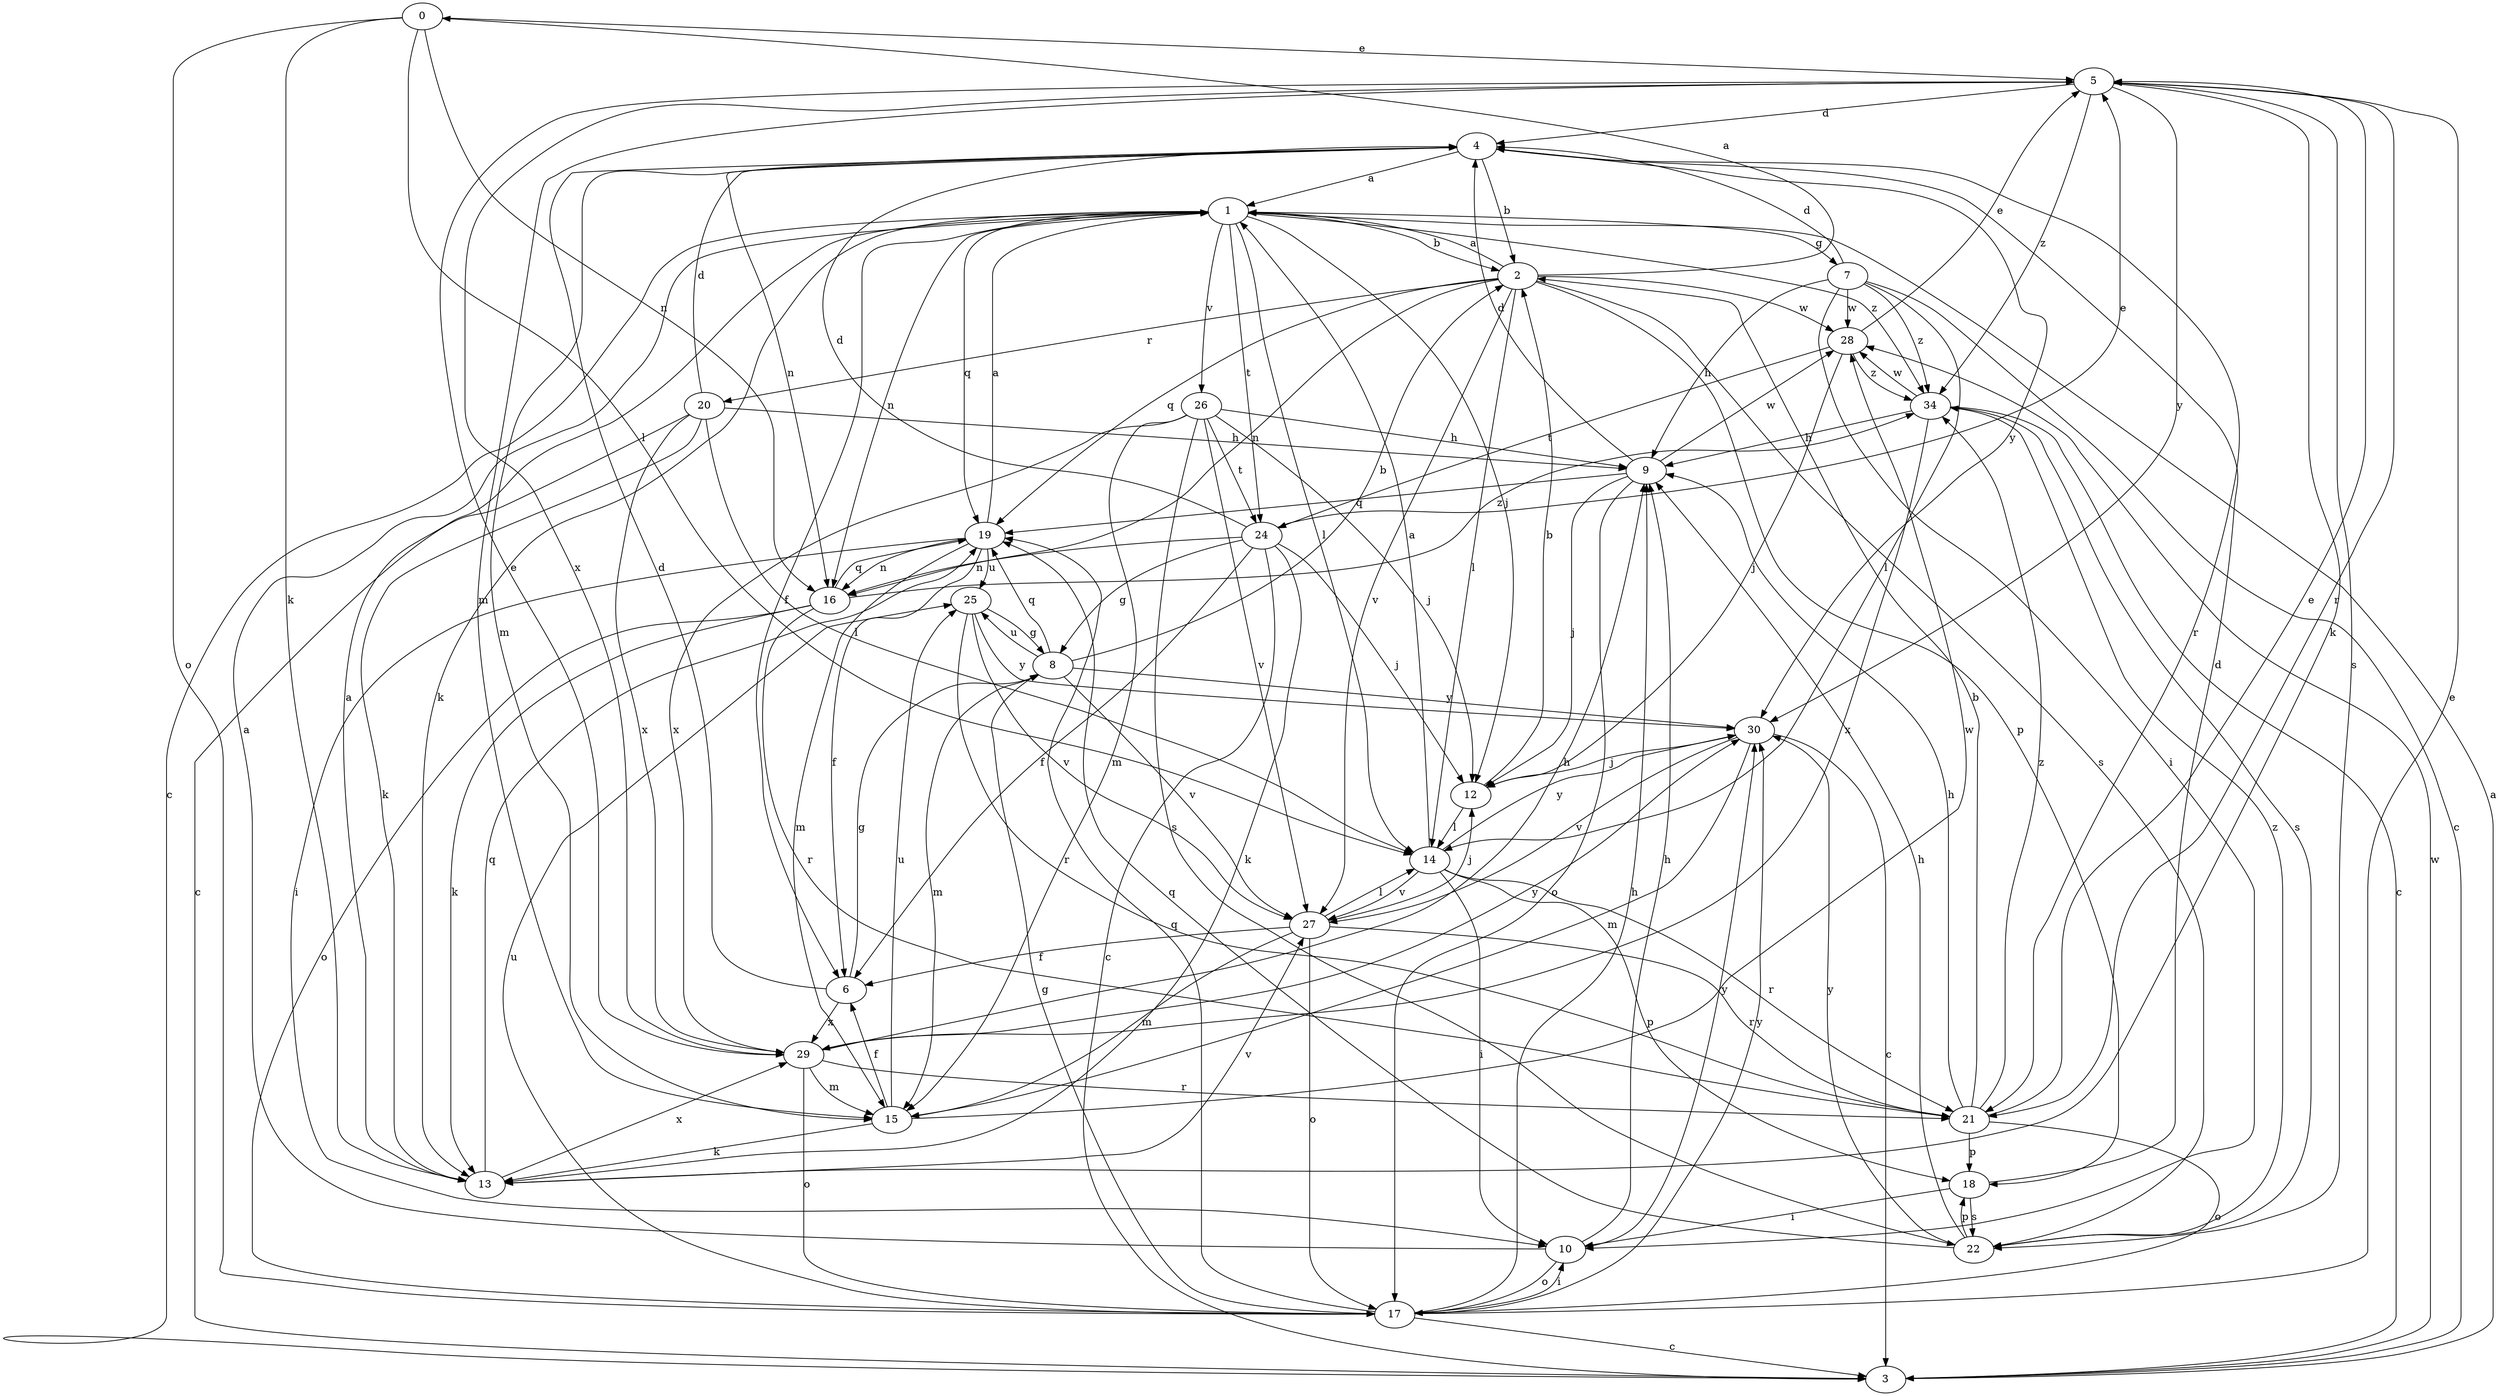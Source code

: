 strict digraph  {
0;
1;
2;
3;
4;
5;
6;
7;
8;
9;
10;
12;
13;
14;
15;
16;
17;
18;
19;
20;
21;
22;
24;
25;
26;
27;
28;
29;
30;
34;
0 -> 5  [label=e];
0 -> 13  [label=k];
0 -> 14  [label=l];
0 -> 16  [label=n];
0 -> 17  [label=o];
1 -> 2  [label=b];
1 -> 3  [label=c];
1 -> 6  [label=f];
1 -> 7  [label=g];
1 -> 12  [label=j];
1 -> 13  [label=k];
1 -> 14  [label=l];
1 -> 16  [label=n];
1 -> 19  [label=q];
1 -> 24  [label=t];
1 -> 26  [label=v];
1 -> 34  [label=z];
2 -> 0  [label=a];
2 -> 1  [label=a];
2 -> 14  [label=l];
2 -> 16  [label=n];
2 -> 18  [label=p];
2 -> 19  [label=q];
2 -> 20  [label=r];
2 -> 22  [label=s];
2 -> 27  [label=v];
2 -> 28  [label=w];
3 -> 1  [label=a];
3 -> 28  [label=w];
4 -> 1  [label=a];
4 -> 2  [label=b];
4 -> 15  [label=m];
4 -> 16  [label=n];
4 -> 21  [label=r];
4 -> 30  [label=y];
5 -> 4  [label=d];
5 -> 13  [label=k];
5 -> 15  [label=m];
5 -> 21  [label=r];
5 -> 22  [label=s];
5 -> 29  [label=x];
5 -> 30  [label=y];
5 -> 34  [label=z];
6 -> 4  [label=d];
6 -> 8  [label=g];
6 -> 29  [label=x];
7 -> 3  [label=c];
7 -> 4  [label=d];
7 -> 9  [label=h];
7 -> 10  [label=i];
7 -> 14  [label=l];
7 -> 28  [label=w];
7 -> 34  [label=z];
8 -> 2  [label=b];
8 -> 15  [label=m];
8 -> 19  [label=q];
8 -> 25  [label=u];
8 -> 27  [label=v];
8 -> 30  [label=y];
9 -> 4  [label=d];
9 -> 12  [label=j];
9 -> 17  [label=o];
9 -> 19  [label=q];
9 -> 28  [label=w];
10 -> 1  [label=a];
10 -> 9  [label=h];
10 -> 17  [label=o];
10 -> 30  [label=y];
12 -> 2  [label=b];
12 -> 14  [label=l];
13 -> 1  [label=a];
13 -> 19  [label=q];
13 -> 27  [label=v];
13 -> 29  [label=x];
14 -> 1  [label=a];
14 -> 10  [label=i];
14 -> 18  [label=p];
14 -> 21  [label=r];
14 -> 27  [label=v];
14 -> 30  [label=y];
15 -> 6  [label=f];
15 -> 13  [label=k];
15 -> 25  [label=u];
15 -> 28  [label=w];
16 -> 13  [label=k];
16 -> 17  [label=o];
16 -> 19  [label=q];
16 -> 21  [label=r];
16 -> 34  [label=z];
17 -> 3  [label=c];
17 -> 5  [label=e];
17 -> 8  [label=g];
17 -> 9  [label=h];
17 -> 10  [label=i];
17 -> 19  [label=q];
17 -> 25  [label=u];
17 -> 30  [label=y];
18 -> 4  [label=d];
18 -> 10  [label=i];
18 -> 22  [label=s];
19 -> 1  [label=a];
19 -> 6  [label=f];
19 -> 10  [label=i];
19 -> 15  [label=m];
19 -> 16  [label=n];
19 -> 25  [label=u];
20 -> 3  [label=c];
20 -> 4  [label=d];
20 -> 9  [label=h];
20 -> 13  [label=k];
20 -> 14  [label=l];
20 -> 29  [label=x];
21 -> 2  [label=b];
21 -> 5  [label=e];
21 -> 9  [label=h];
21 -> 17  [label=o];
21 -> 18  [label=p];
21 -> 34  [label=z];
22 -> 9  [label=h];
22 -> 18  [label=p];
22 -> 19  [label=q];
22 -> 30  [label=y];
22 -> 34  [label=z];
24 -> 3  [label=c];
24 -> 4  [label=d];
24 -> 5  [label=e];
24 -> 6  [label=f];
24 -> 8  [label=g];
24 -> 12  [label=j];
24 -> 13  [label=k];
24 -> 16  [label=n];
25 -> 8  [label=g];
25 -> 21  [label=r];
25 -> 27  [label=v];
25 -> 30  [label=y];
26 -> 9  [label=h];
26 -> 12  [label=j];
26 -> 15  [label=m];
26 -> 22  [label=s];
26 -> 24  [label=t];
26 -> 27  [label=v];
26 -> 29  [label=x];
27 -> 6  [label=f];
27 -> 12  [label=j];
27 -> 14  [label=l];
27 -> 15  [label=m];
27 -> 17  [label=o];
27 -> 21  [label=r];
28 -> 5  [label=e];
28 -> 12  [label=j];
28 -> 24  [label=t];
28 -> 34  [label=z];
29 -> 5  [label=e];
29 -> 9  [label=h];
29 -> 15  [label=m];
29 -> 17  [label=o];
29 -> 21  [label=r];
29 -> 30  [label=y];
30 -> 3  [label=c];
30 -> 12  [label=j];
30 -> 15  [label=m];
30 -> 27  [label=v];
34 -> 3  [label=c];
34 -> 9  [label=h];
34 -> 22  [label=s];
34 -> 28  [label=w];
34 -> 29  [label=x];
}
